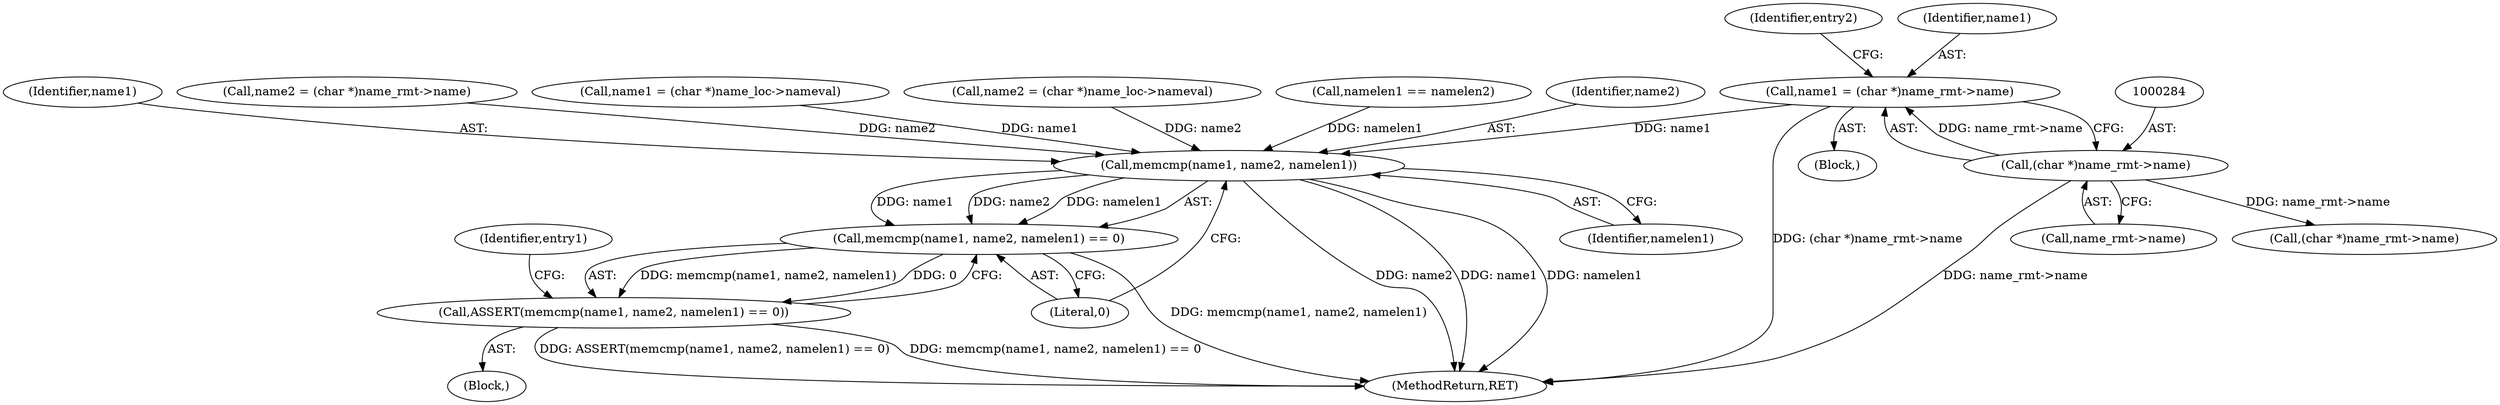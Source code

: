 digraph "0_linux_8275cdd0e7ac550dcce2b3ef6d2fb3b808c1ae59_4@pointer" {
"1000281" [label="(Call,name1 = (char *)name_rmt->name)"];
"1000283" [label="(Call,(char *)name_rmt->name)"];
"1000351" [label="(Call,memcmp(name1, name2, namelen1))"];
"1000350" [label="(Call,memcmp(name1, name2, namelen1) == 0)"];
"1000349" [label="(Call,ASSERT(memcmp(name1, name2, namelen1) == 0))"];
"1000268" [label="(Block,)"];
"1000354" [label="(Identifier,namelen1)"];
"1000352" [label="(Identifier,name1)"];
"1000498" [label="(MethodReturn,RET)"];
"1000328" [label="(Call,name2 = (char *)name_rmt->name)"];
"1000291" [label="(Identifier,entry2)"];
"1000281" [label="(Call,name1 = (char *)name_rmt->name)"];
"1000283" [label="(Call,(char *)name_rmt->name)"];
"1000330" [label="(Call,(char *)name_rmt->name)"];
"1000282" [label="(Identifier,name1)"];
"1000350" [label="(Call,memcmp(name1, name2, namelen1) == 0)"];
"1000260" [label="(Call,name1 = (char *)name_loc->nameval)"];
"1000307" [label="(Call,name2 = (char *)name_loc->nameval)"];
"1000359" [label="(Identifier,entry1)"];
"1000346" [label="(Call,namelen1 == namelen2)"];
"1000349" [label="(Call,ASSERT(memcmp(name1, name2, namelen1) == 0))"];
"1000355" [label="(Literal,0)"];
"1000105" [label="(Block,)"];
"1000285" [label="(Call,name_rmt->name)"];
"1000353" [label="(Identifier,name2)"];
"1000351" [label="(Call,memcmp(name1, name2, namelen1))"];
"1000281" -> "1000268"  [label="AST: "];
"1000281" -> "1000283"  [label="CFG: "];
"1000282" -> "1000281"  [label="AST: "];
"1000283" -> "1000281"  [label="AST: "];
"1000291" -> "1000281"  [label="CFG: "];
"1000281" -> "1000498"  [label="DDG: (char *)name_rmt->name"];
"1000283" -> "1000281"  [label="DDG: name_rmt->name"];
"1000281" -> "1000351"  [label="DDG: name1"];
"1000283" -> "1000285"  [label="CFG: "];
"1000284" -> "1000283"  [label="AST: "];
"1000285" -> "1000283"  [label="AST: "];
"1000283" -> "1000498"  [label="DDG: name_rmt->name"];
"1000283" -> "1000330"  [label="DDG: name_rmt->name"];
"1000351" -> "1000350"  [label="AST: "];
"1000351" -> "1000354"  [label="CFG: "];
"1000352" -> "1000351"  [label="AST: "];
"1000353" -> "1000351"  [label="AST: "];
"1000354" -> "1000351"  [label="AST: "];
"1000355" -> "1000351"  [label="CFG: "];
"1000351" -> "1000498"  [label="DDG: name2"];
"1000351" -> "1000498"  [label="DDG: name1"];
"1000351" -> "1000498"  [label="DDG: namelen1"];
"1000351" -> "1000350"  [label="DDG: name1"];
"1000351" -> "1000350"  [label="DDG: name2"];
"1000351" -> "1000350"  [label="DDG: namelen1"];
"1000260" -> "1000351"  [label="DDG: name1"];
"1000328" -> "1000351"  [label="DDG: name2"];
"1000307" -> "1000351"  [label="DDG: name2"];
"1000346" -> "1000351"  [label="DDG: namelen1"];
"1000350" -> "1000349"  [label="AST: "];
"1000350" -> "1000355"  [label="CFG: "];
"1000355" -> "1000350"  [label="AST: "];
"1000349" -> "1000350"  [label="CFG: "];
"1000350" -> "1000498"  [label="DDG: memcmp(name1, name2, namelen1)"];
"1000350" -> "1000349"  [label="DDG: memcmp(name1, name2, namelen1)"];
"1000350" -> "1000349"  [label="DDG: 0"];
"1000349" -> "1000105"  [label="AST: "];
"1000359" -> "1000349"  [label="CFG: "];
"1000349" -> "1000498"  [label="DDG: ASSERT(memcmp(name1, name2, namelen1) == 0)"];
"1000349" -> "1000498"  [label="DDG: memcmp(name1, name2, namelen1) == 0"];
}
